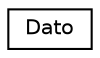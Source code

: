 digraph "Representación gráfica de la clase"
{
  edge [fontname="Helvetica",fontsize="10",labelfontname="Helvetica",labelfontsize="10"];
  node [fontname="Helvetica",fontsize="10",shape=record];
  rankdir="LR";
  Node0 [label="Dato",height=0.2,width=0.4,color="black", fillcolor="white", style="filled",URL="$struct_dato.html",tooltip="The Dato struct Estructura que contiene todos los datos de los sensores. "];
}

